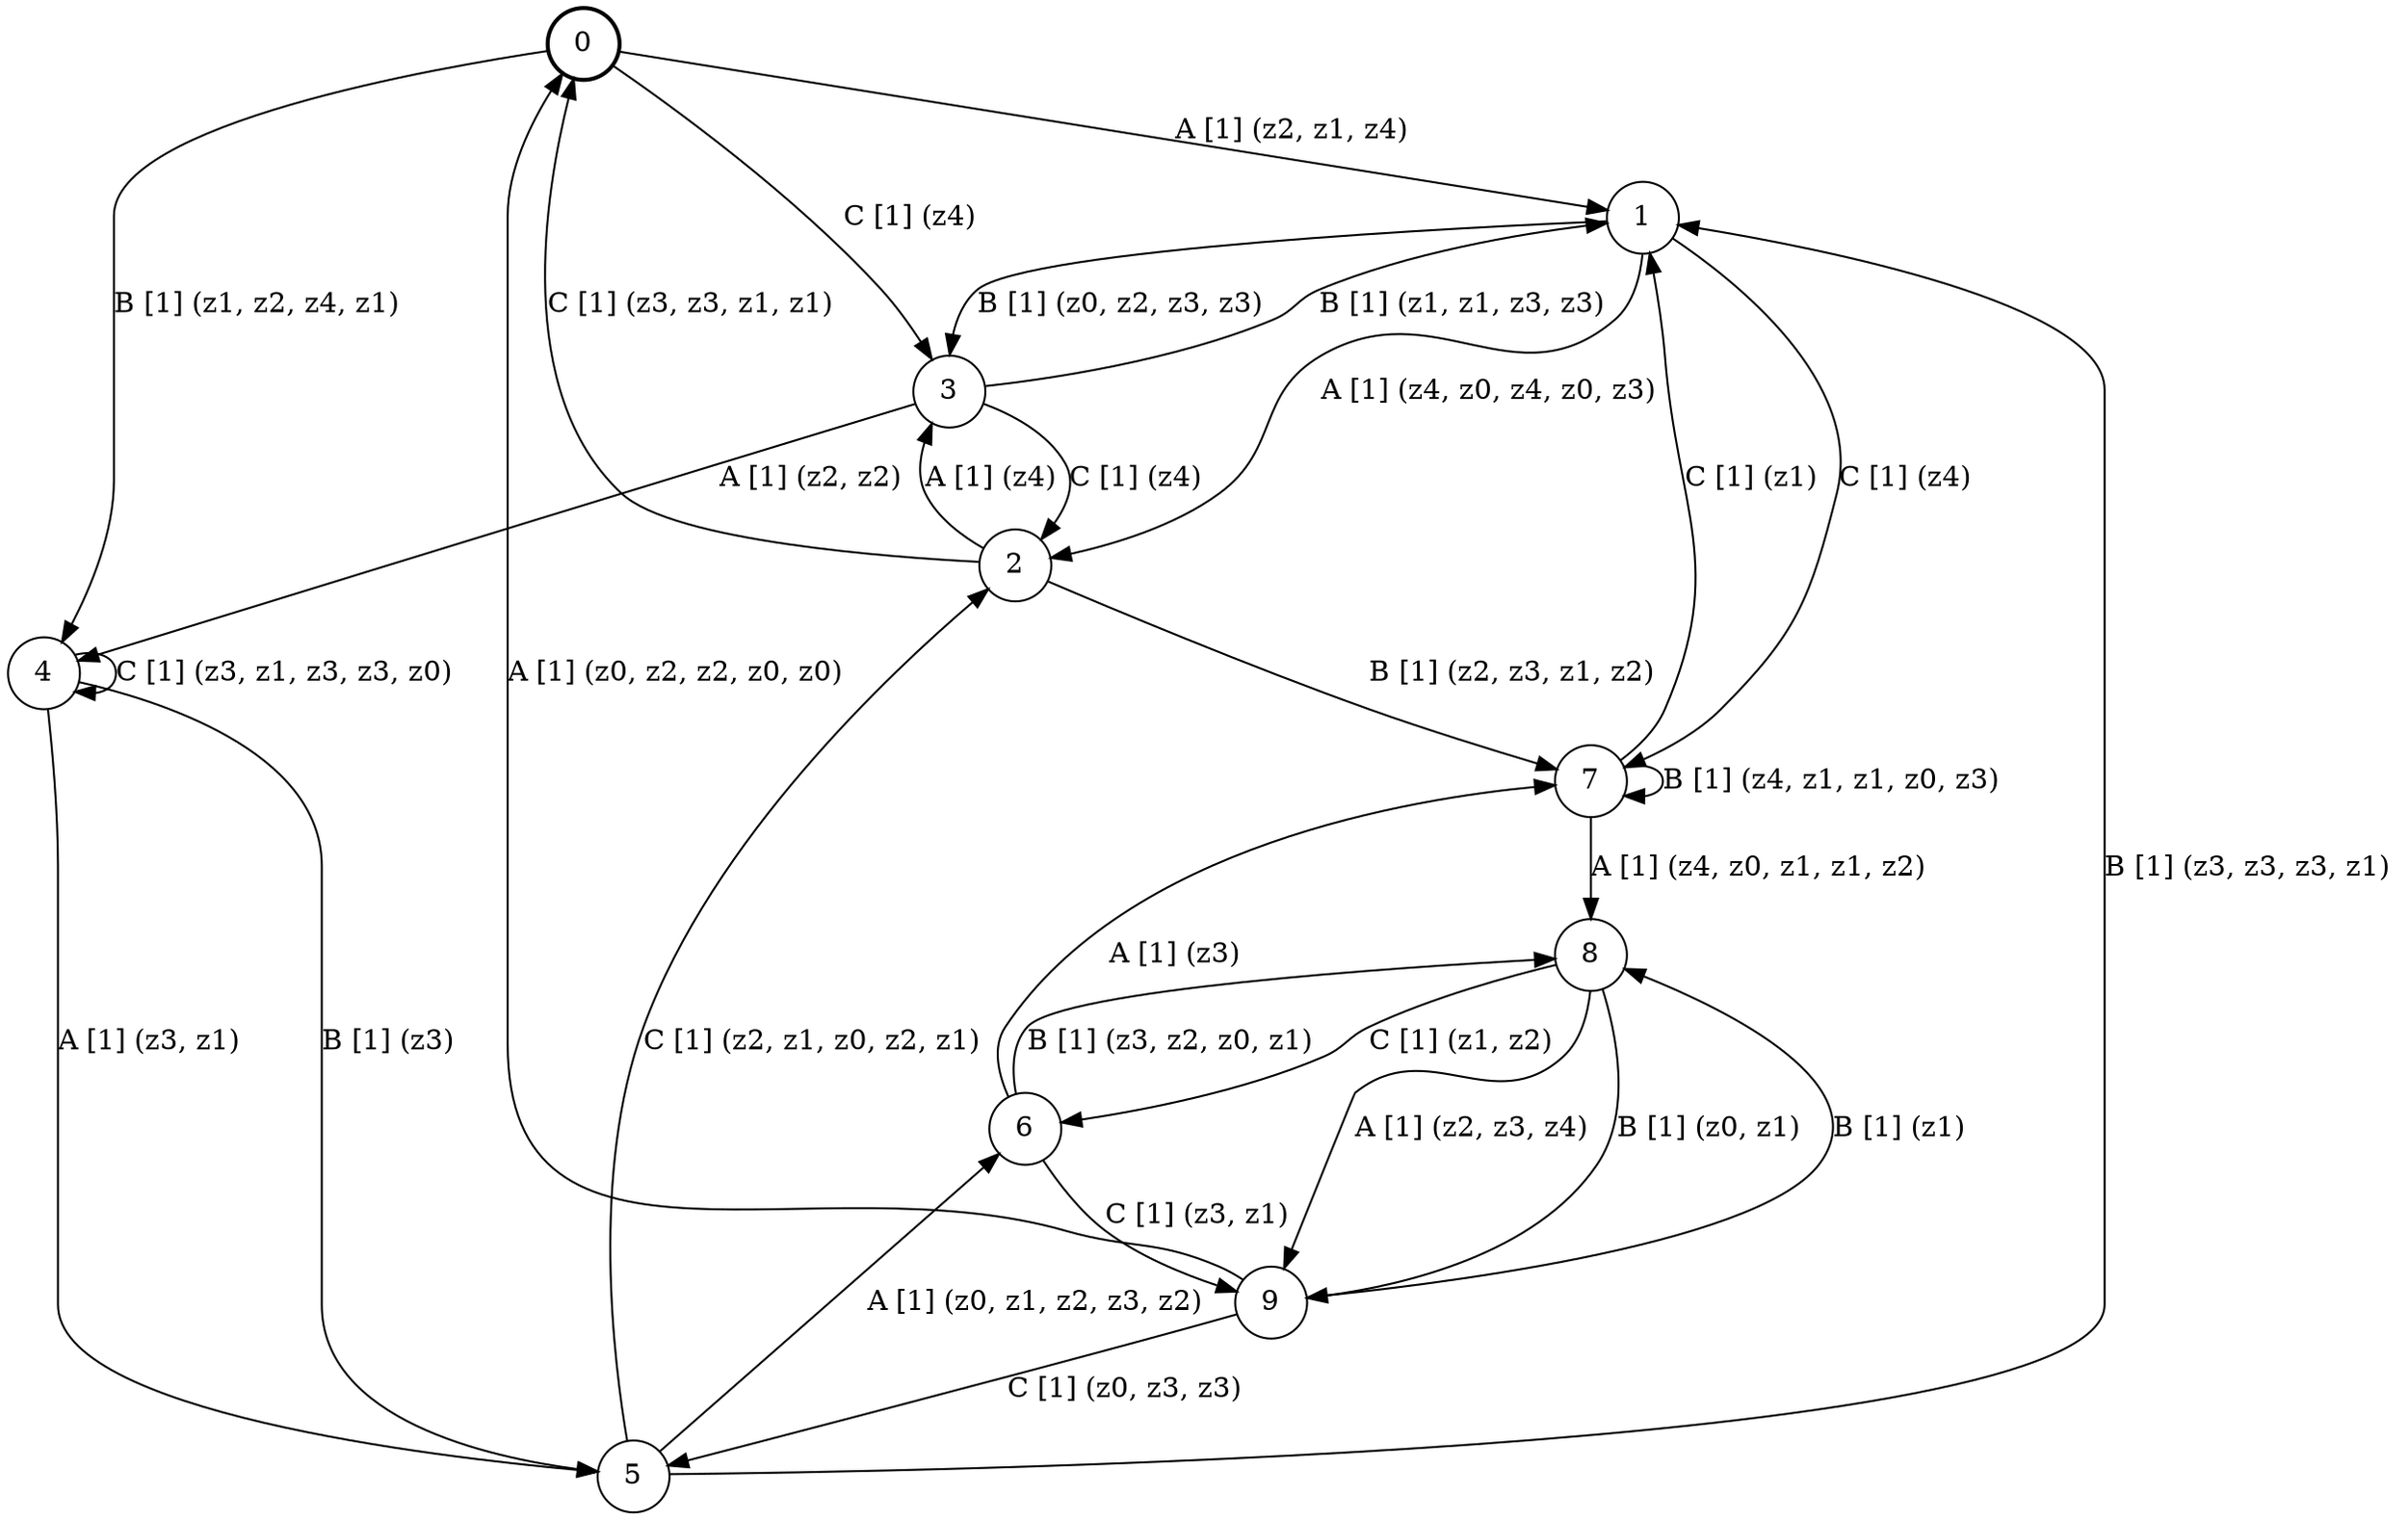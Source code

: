 # generated file, don't try to modify
# command: dot -Tpng <filename> > tree.png
digraph Automaton {
    node [shape = circle];
    0 [style = "bold"];
    0 -> 1 [label = "A [1] (z2, z1, z4) "];
    0 -> 4 [label = "B [1] (z1, z2, z4, z1) "];
    0 -> 3 [label = "C [1] (z4) "];
    1 -> 2 [label = "A [1] (z4, z0, z4, z0, z3) "];
    1 -> 3 [label = "B [1] (z0, z2, z3, z3) "];
    1 -> 7 [label = "C [1] (z4) "];
    2 -> 3 [label = "A [1] (z4) "];
    2 -> 7 [label = "B [1] (z2, z3, z1, z2) "];
    2 -> 0 [label = "C [1] (z3, z3, z1, z1) "];
    3 -> 4 [label = "A [1] (z2, z2) "];
    3 -> 1 [label = "B [1] (z1, z1, z3, z3) "];
    3 -> 2 [label = "C [1] (z4) "];
    4 -> 5 [label = "A [1] (z3, z1) "];
    4 -> 5 [label = "B [1] (z3) "];
    4 -> 4 [label = "C [1] (z3, z1, z3, z3, z0) "];
    5 -> 6 [label = "A [1] (z0, z1, z2, z3, z2) "];
    5 -> 1 [label = "B [1] (z3, z3, z3, z1) "];
    5 -> 2 [label = "C [1] (z2, z1, z0, z2, z1) "];
    6 -> 7 [label = "A [1] (z3) "];
    6 -> 8 [label = "B [1] (z3, z2, z0, z1) "];
    6 -> 9 [label = "C [1] (z3, z1) "];
    7 -> 8 [label = "A [1] (z4, z0, z1, z1, z2) "];
    7 -> 7 [label = "B [1] (z4, z1, z1, z0, z3) "];
    7 -> 1 [label = "C [1] (z1) "];
    8 -> 9 [label = "A [1] (z2, z3, z4) "];
    8 -> 9 [label = "B [1] (z0, z1) "];
    8 -> 6 [label = "C [1] (z1, z2) "];
    9 -> 0 [label = "A [1] (z0, z2, z2, z0, z0) "];
    9 -> 8 [label = "B [1] (z1) "];
    9 -> 5 [label = "C [1] (z0, z3, z3) "];
}
